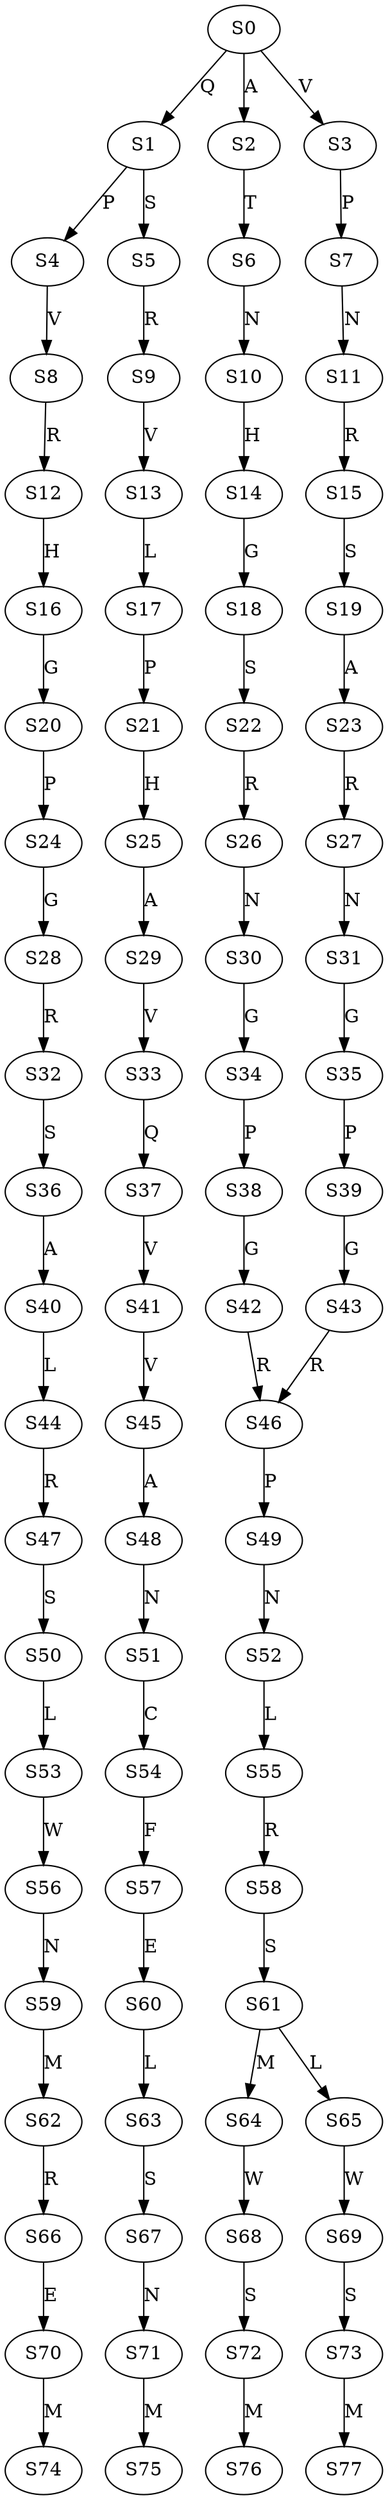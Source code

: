 strict digraph  {
	S0 -> S1 [ label = Q ];
	S0 -> S2 [ label = A ];
	S0 -> S3 [ label = V ];
	S1 -> S4 [ label = P ];
	S1 -> S5 [ label = S ];
	S2 -> S6 [ label = T ];
	S3 -> S7 [ label = P ];
	S4 -> S8 [ label = V ];
	S5 -> S9 [ label = R ];
	S6 -> S10 [ label = N ];
	S7 -> S11 [ label = N ];
	S8 -> S12 [ label = R ];
	S9 -> S13 [ label = V ];
	S10 -> S14 [ label = H ];
	S11 -> S15 [ label = R ];
	S12 -> S16 [ label = H ];
	S13 -> S17 [ label = L ];
	S14 -> S18 [ label = G ];
	S15 -> S19 [ label = S ];
	S16 -> S20 [ label = G ];
	S17 -> S21 [ label = P ];
	S18 -> S22 [ label = S ];
	S19 -> S23 [ label = A ];
	S20 -> S24 [ label = P ];
	S21 -> S25 [ label = H ];
	S22 -> S26 [ label = R ];
	S23 -> S27 [ label = R ];
	S24 -> S28 [ label = G ];
	S25 -> S29 [ label = A ];
	S26 -> S30 [ label = N ];
	S27 -> S31 [ label = N ];
	S28 -> S32 [ label = R ];
	S29 -> S33 [ label = V ];
	S30 -> S34 [ label = G ];
	S31 -> S35 [ label = G ];
	S32 -> S36 [ label = S ];
	S33 -> S37 [ label = Q ];
	S34 -> S38 [ label = P ];
	S35 -> S39 [ label = P ];
	S36 -> S40 [ label = A ];
	S37 -> S41 [ label = V ];
	S38 -> S42 [ label = G ];
	S39 -> S43 [ label = G ];
	S40 -> S44 [ label = L ];
	S41 -> S45 [ label = V ];
	S42 -> S46 [ label = R ];
	S43 -> S46 [ label = R ];
	S44 -> S47 [ label = R ];
	S45 -> S48 [ label = A ];
	S46 -> S49 [ label = P ];
	S47 -> S50 [ label = S ];
	S48 -> S51 [ label = N ];
	S49 -> S52 [ label = N ];
	S50 -> S53 [ label = L ];
	S51 -> S54 [ label = C ];
	S52 -> S55 [ label = L ];
	S53 -> S56 [ label = W ];
	S54 -> S57 [ label = F ];
	S55 -> S58 [ label = R ];
	S56 -> S59 [ label = N ];
	S57 -> S60 [ label = E ];
	S58 -> S61 [ label = S ];
	S59 -> S62 [ label = M ];
	S60 -> S63 [ label = L ];
	S61 -> S64 [ label = M ];
	S61 -> S65 [ label = L ];
	S62 -> S66 [ label = R ];
	S63 -> S67 [ label = S ];
	S64 -> S68 [ label = W ];
	S65 -> S69 [ label = W ];
	S66 -> S70 [ label = E ];
	S67 -> S71 [ label = N ];
	S68 -> S72 [ label = S ];
	S69 -> S73 [ label = S ];
	S70 -> S74 [ label = M ];
	S71 -> S75 [ label = M ];
	S72 -> S76 [ label = M ];
	S73 -> S77 [ label = M ];
}
